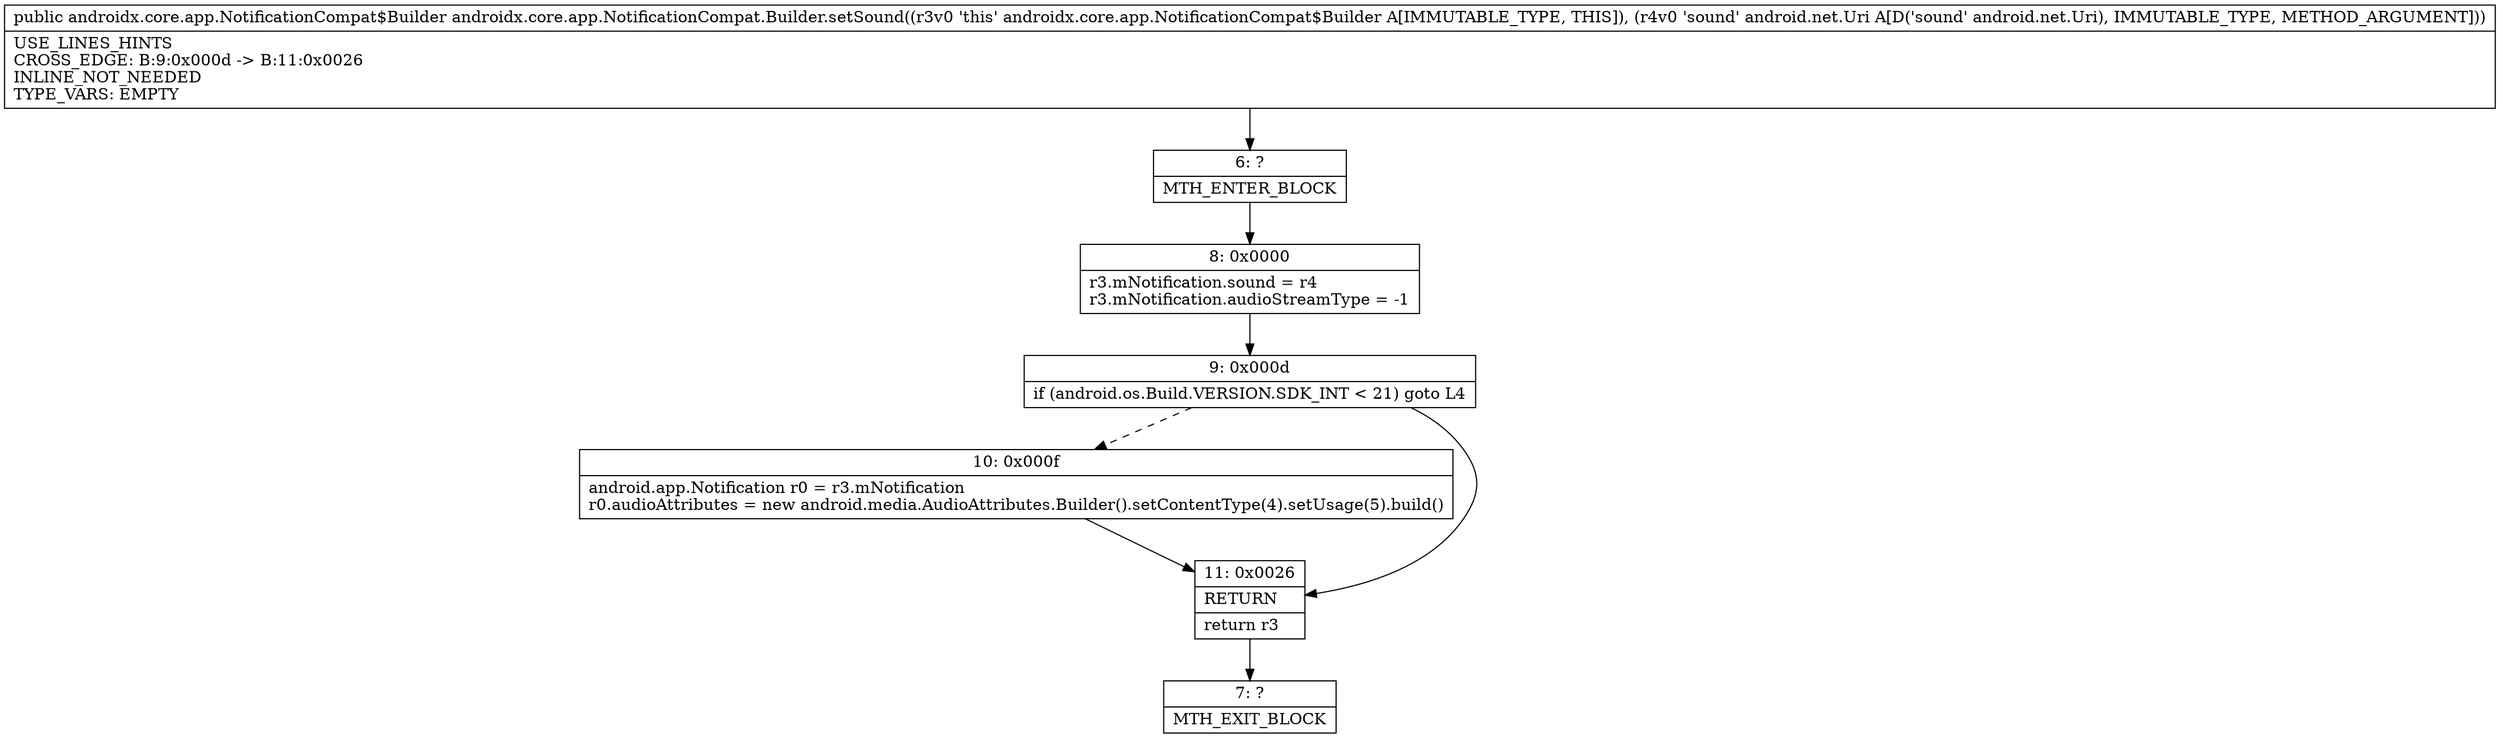 digraph "CFG forandroidx.core.app.NotificationCompat.Builder.setSound(Landroid\/net\/Uri;)Landroidx\/core\/app\/NotificationCompat$Builder;" {
Node_6 [shape=record,label="{6\:\ ?|MTH_ENTER_BLOCK\l}"];
Node_8 [shape=record,label="{8\:\ 0x0000|r3.mNotification.sound = r4\lr3.mNotification.audioStreamType = \-1\l}"];
Node_9 [shape=record,label="{9\:\ 0x000d|if (android.os.Build.VERSION.SDK_INT \< 21) goto L4\l}"];
Node_10 [shape=record,label="{10\:\ 0x000f|android.app.Notification r0 = r3.mNotification\lr0.audioAttributes = new android.media.AudioAttributes.Builder().setContentType(4).setUsage(5).build()\l}"];
Node_11 [shape=record,label="{11\:\ 0x0026|RETURN\l|return r3\l}"];
Node_7 [shape=record,label="{7\:\ ?|MTH_EXIT_BLOCK\l}"];
MethodNode[shape=record,label="{public androidx.core.app.NotificationCompat$Builder androidx.core.app.NotificationCompat.Builder.setSound((r3v0 'this' androidx.core.app.NotificationCompat$Builder A[IMMUTABLE_TYPE, THIS]), (r4v0 'sound' android.net.Uri A[D('sound' android.net.Uri), IMMUTABLE_TYPE, METHOD_ARGUMENT]))  | USE_LINES_HINTS\lCROSS_EDGE: B:9:0x000d \-\> B:11:0x0026\lINLINE_NOT_NEEDED\lTYPE_VARS: EMPTY\l}"];
MethodNode -> Node_6;Node_6 -> Node_8;
Node_8 -> Node_9;
Node_9 -> Node_10[style=dashed];
Node_9 -> Node_11;
Node_10 -> Node_11;
Node_11 -> Node_7;
}

